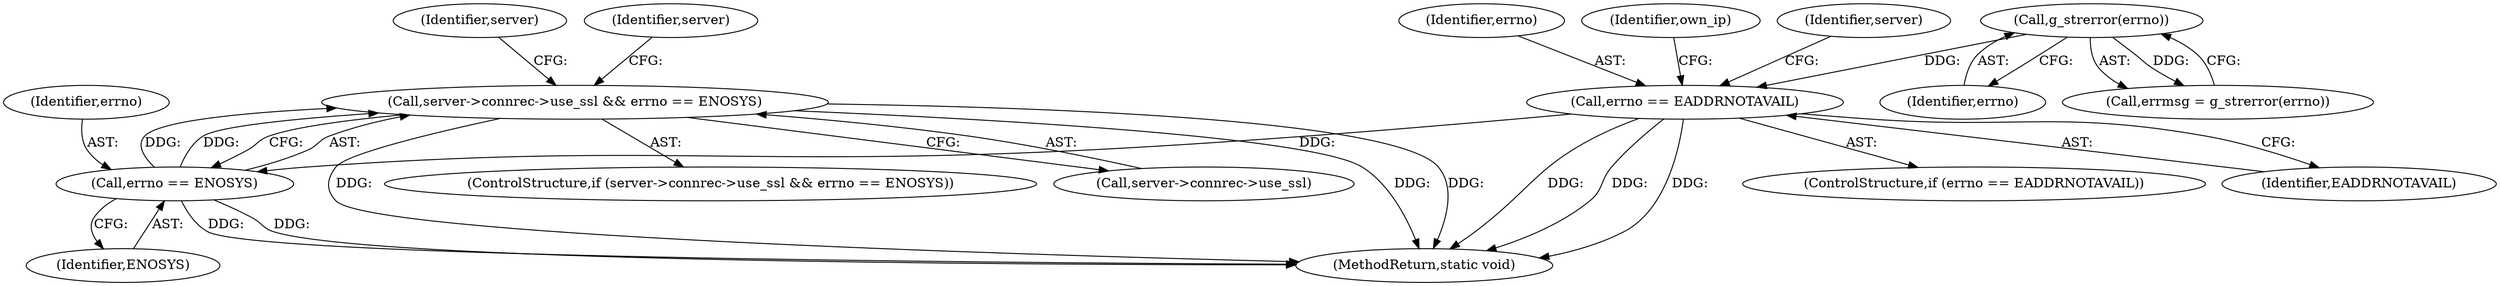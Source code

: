 digraph "0_irssi-proxy_85bbc05b21678e80423815d2ef1dfe26208491ab_3@pointer" {
"1000271" [label="(Call,server->connrec->use_ssl && errno == ENOSYS)"];
"1000277" [label="(Call,errno == ENOSYS)"];
"1000246" [label="(Call,errno == EADDRNOTAVAIL)"];
"1000240" [label="(Call,g_strerror(errno))"];
"1000241" [label="(Identifier,errno)"];
"1000282" [label="(Identifier,server)"];
"1000246" [label="(Call,errno == EADDRNOTAVAIL)"];
"1000270" [label="(ControlStructure,if (server->connrec->use_ssl && errno == ENOSYS))"];
"1000287" [label="(Identifier,server)"];
"1000330" [label="(MethodReturn,static void)"];
"1000279" [label="(Identifier,ENOSYS)"];
"1000278" [label="(Identifier,errno)"];
"1000240" [label="(Call,g_strerror(errno))"];
"1000272" [label="(Call,server->connrec->use_ssl)"];
"1000238" [label="(Call,errmsg = g_strerror(errno))"];
"1000271" [label="(Call,server->connrec->use_ssl && errno == ENOSYS)"];
"1000247" [label="(Identifier,errno)"];
"1000245" [label="(ControlStructure,if (errno == EADDRNOTAVAIL))"];
"1000248" [label="(Identifier,EADDRNOTAVAIL)"];
"1000252" [label="(Identifier,own_ip)"];
"1000277" [label="(Call,errno == ENOSYS)"];
"1000274" [label="(Identifier,server)"];
"1000271" -> "1000270"  [label="AST: "];
"1000271" -> "1000272"  [label="CFG: "];
"1000271" -> "1000277"  [label="CFG: "];
"1000272" -> "1000271"  [label="AST: "];
"1000277" -> "1000271"  [label="AST: "];
"1000282" -> "1000271"  [label="CFG: "];
"1000287" -> "1000271"  [label="CFG: "];
"1000271" -> "1000330"  [label="DDG: "];
"1000271" -> "1000330"  [label="DDG: "];
"1000271" -> "1000330"  [label="DDG: "];
"1000277" -> "1000271"  [label="DDG: "];
"1000277" -> "1000271"  [label="DDG: "];
"1000277" -> "1000279"  [label="CFG: "];
"1000278" -> "1000277"  [label="AST: "];
"1000279" -> "1000277"  [label="AST: "];
"1000277" -> "1000330"  [label="DDG: "];
"1000277" -> "1000330"  [label="DDG: "];
"1000246" -> "1000277"  [label="DDG: "];
"1000246" -> "1000245"  [label="AST: "];
"1000246" -> "1000248"  [label="CFG: "];
"1000247" -> "1000246"  [label="AST: "];
"1000248" -> "1000246"  [label="AST: "];
"1000252" -> "1000246"  [label="CFG: "];
"1000274" -> "1000246"  [label="CFG: "];
"1000246" -> "1000330"  [label="DDG: "];
"1000246" -> "1000330"  [label="DDG: "];
"1000246" -> "1000330"  [label="DDG: "];
"1000240" -> "1000246"  [label="DDG: "];
"1000240" -> "1000238"  [label="AST: "];
"1000240" -> "1000241"  [label="CFG: "];
"1000241" -> "1000240"  [label="AST: "];
"1000238" -> "1000240"  [label="CFG: "];
"1000240" -> "1000238"  [label="DDG: "];
}
